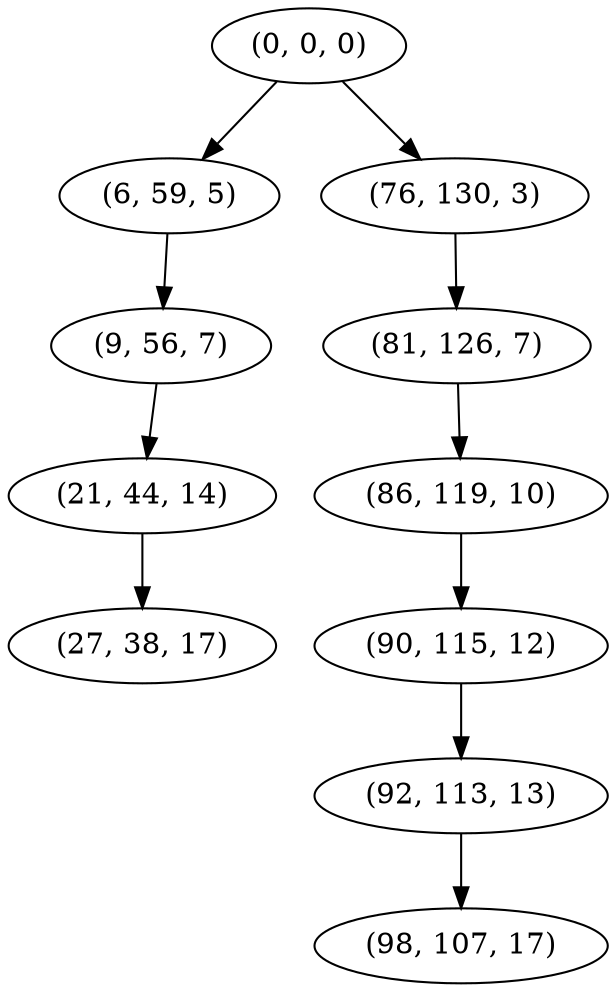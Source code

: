 digraph tree {
    "(0, 0, 0)";
    "(6, 59, 5)";
    "(9, 56, 7)";
    "(21, 44, 14)";
    "(27, 38, 17)";
    "(76, 130, 3)";
    "(81, 126, 7)";
    "(86, 119, 10)";
    "(90, 115, 12)";
    "(92, 113, 13)";
    "(98, 107, 17)";
    "(0, 0, 0)" -> "(6, 59, 5)";
    "(0, 0, 0)" -> "(76, 130, 3)";
    "(6, 59, 5)" -> "(9, 56, 7)";
    "(9, 56, 7)" -> "(21, 44, 14)";
    "(21, 44, 14)" -> "(27, 38, 17)";
    "(76, 130, 3)" -> "(81, 126, 7)";
    "(81, 126, 7)" -> "(86, 119, 10)";
    "(86, 119, 10)" -> "(90, 115, 12)";
    "(90, 115, 12)" -> "(92, 113, 13)";
    "(92, 113, 13)" -> "(98, 107, 17)";
}
